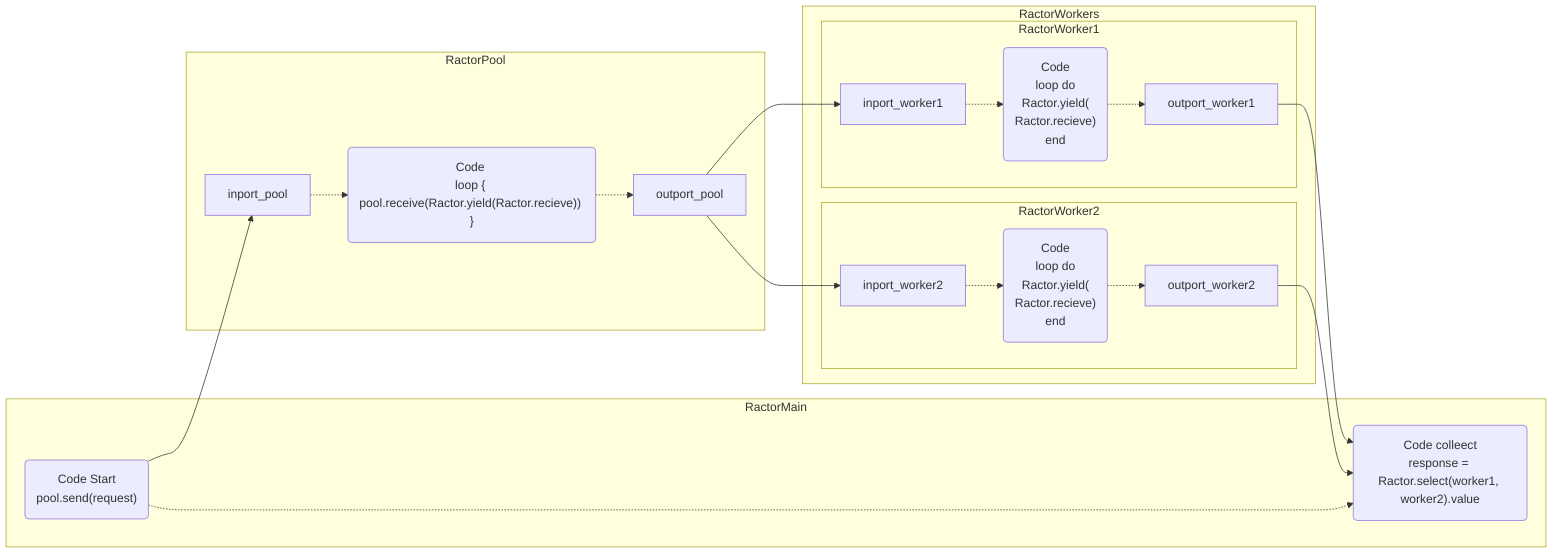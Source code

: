 graph LR
  code_start --> inport_pool
  outport_pool --> inport_worker1
  outport_pool --> inport_worker2

  outport_worker1 --> code_collect
  outport_worker2 --> code_collect

  subgraph RactorMain
    code_start -.-> code_collect
    code_start("Code Start <br>pool.send(request)")
    code_collect("Code colleect<br>response = Ractor.select(worker1, worker2).value")
  end

  subgraph RactorPool
    inport_pool -.-> code_pool
    code_pool("Code <br>loop { pool.receive(Ractor.yield(Ractor.recieve)) }") -.-> outport_pool
    outport_pool
  end

  subgraph RactorWorkers
    subgraph RactorWorker1
      inport_worker1 -.-> code_worker1
      code_worker1("Code <br>loop do <br>  Ractor.yield( <br>    Ractor.recieve)<br>end") -.-> outport_worker1
      outport_worker1
    end
    subgraph RactorWorker2
      inport_worker2 -.-> code_worker2
      code_worker2("Code <br>loop do <br>  Ractor.yield( <br>    Ractor.recieve)<br>end") -.-> outport_worker2
      outport_worker2
    end
  end